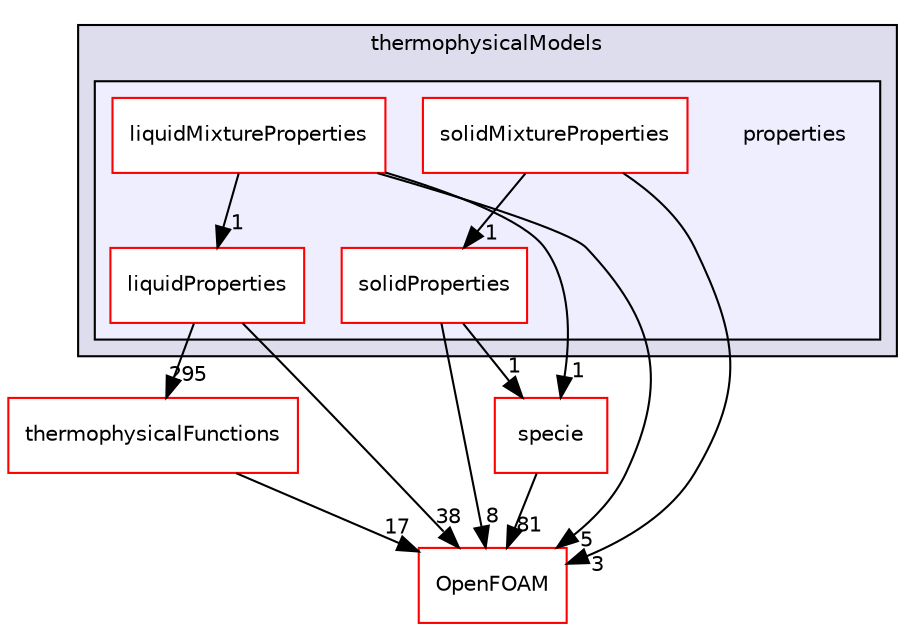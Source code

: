 digraph "src/thermophysicalModels/properties" {
  bgcolor=transparent;
  compound=true
  node [ fontsize="10", fontname="Helvetica"];
  edge [ labelfontsize="10", labelfontname="Helvetica"];
  subgraph clusterdir_2778d089ec5c4f66810b11f753867003 {
    graph [ bgcolor="#ddddee", pencolor="black", label="thermophysicalModels" fontname="Helvetica", fontsize="10", URL="dir_2778d089ec5c4f66810b11f753867003.html"]
  subgraph clusterdir_3c6632b74bf580b06326716f3509fb55 {
    graph [ bgcolor="#eeeeff", pencolor="black", label="" URL="dir_3c6632b74bf580b06326716f3509fb55.html"];
    dir_3c6632b74bf580b06326716f3509fb55 [shape=plaintext label="properties"];
    dir_c027633c01a5c1f4dcf6ad4f072334c0 [shape=box label="liquidMixtureProperties" color="red" fillcolor="white" style="filled" URL="dir_c027633c01a5c1f4dcf6ad4f072334c0.html"];
    dir_bfc4847ad5382b13ef47be8e41a5ff58 [shape=box label="liquidProperties" color="red" fillcolor="white" style="filled" URL="dir_bfc4847ad5382b13ef47be8e41a5ff58.html"];
    dir_d662f78a6e8c43da7f205c35ffd2e880 [shape=box label="solidMixtureProperties" color="red" fillcolor="white" style="filled" URL="dir_d662f78a6e8c43da7f205c35ffd2e880.html"];
    dir_dd1bf505e0565c4860d8b471d05004b2 [shape=box label="solidProperties" color="red" fillcolor="white" style="filled" URL="dir_dd1bf505e0565c4860d8b471d05004b2.html"];
  }
  }
  dir_5c4bf53b114f4c9237cd4ef0431fc9bd [shape=box label="specie" color="red" URL="dir_5c4bf53b114f4c9237cd4ef0431fc9bd.html"];
  dir_05d20c15c5fbf8a8f07c4f897848dece [shape=box label="thermophysicalFunctions" color="red" URL="dir_05d20c15c5fbf8a8f07c4f897848dece.html"];
  dir_c5473ff19b20e6ec4dfe5c310b3778a8 [shape=box label="OpenFOAM" color="red" URL="dir_c5473ff19b20e6ec4dfe5c310b3778a8.html"];
  dir_5c4bf53b114f4c9237cd4ef0431fc9bd->dir_c5473ff19b20e6ec4dfe5c310b3778a8 [headlabel="81", labeldistance=1.5 headhref="dir_001242_001897.html"];
  dir_d662f78a6e8c43da7f205c35ffd2e880->dir_c5473ff19b20e6ec4dfe5c310b3778a8 [headlabel="3", labeldistance=1.5 headhref="dir_002845_001897.html"];
  dir_d662f78a6e8c43da7f205c35ffd2e880->dir_dd1bf505e0565c4860d8b471d05004b2 [headlabel="1", labeldistance=1.5 headhref="dir_002845_002847.html"];
  dir_c027633c01a5c1f4dcf6ad4f072334c0->dir_5c4bf53b114f4c9237cd4ef0431fc9bd [headlabel="1", labeldistance=1.5 headhref="dir_002811_001242.html"];
  dir_c027633c01a5c1f4dcf6ad4f072334c0->dir_c5473ff19b20e6ec4dfe5c310b3778a8 [headlabel="5", labeldistance=1.5 headhref="dir_002811_001897.html"];
  dir_c027633c01a5c1f4dcf6ad4f072334c0->dir_bfc4847ad5382b13ef47be8e41a5ff58 [headlabel="1", labeldistance=1.5 headhref="dir_002811_002813.html"];
  dir_05d20c15c5fbf8a8f07c4f897848dece->dir_c5473ff19b20e6ec4dfe5c310b3778a8 [headlabel="17", labeldistance=1.5 headhref="dir_002986_001897.html"];
  dir_dd1bf505e0565c4860d8b471d05004b2->dir_5c4bf53b114f4c9237cd4ef0431fc9bd [headlabel="1", labeldistance=1.5 headhref="dir_002847_001242.html"];
  dir_dd1bf505e0565c4860d8b471d05004b2->dir_c5473ff19b20e6ec4dfe5c310b3778a8 [headlabel="8", labeldistance=1.5 headhref="dir_002847_001897.html"];
  dir_bfc4847ad5382b13ef47be8e41a5ff58->dir_05d20c15c5fbf8a8f07c4f897848dece [headlabel="295", labeldistance=1.5 headhref="dir_002813_002986.html"];
  dir_bfc4847ad5382b13ef47be8e41a5ff58->dir_c5473ff19b20e6ec4dfe5c310b3778a8 [headlabel="38", labeldistance=1.5 headhref="dir_002813_001897.html"];
}
